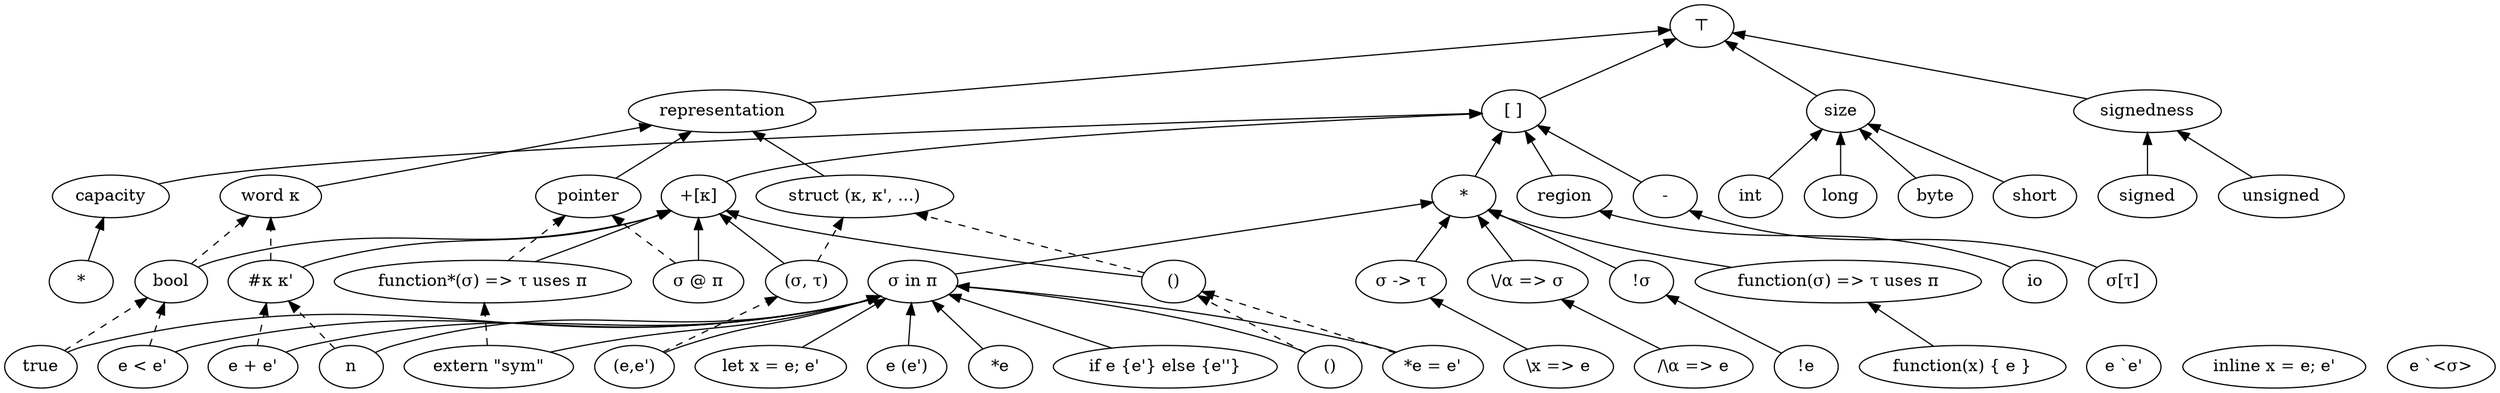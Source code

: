 digraph aith {
    // basic visualization of type system
    rankdir="BT"
    top[label="⊤"]
    kind[label="[ ]"]
    representation
    size
    signedness

    kind -> top
    representation -> top
    size -> top
    signedness -> top

    type[label="*"]
    region
    pretype[label="+[κ]"]
    boxed[label="-"]
    capacity[label="capacity"]
    pointerRep[label="pointer"]
    structRep[label="struct (κ, κ', ...)"]
    wordRep[label="word κ"]
    byte
    short
    int
    long
    signed
    unsigned

    type -> kind
    region -> kind
    pretype -> kind
    boxed -> kind
    pointerRep -> representation
    structRep -> representation
    wordRep -> representation
    byte -> size
    short -> size
    int -> size
    long -> size
    signed -> signedness
    unsigned -> signedness
    capacity -> kind

    inline[label="σ -> τ"]
    forall[label="\\/α => σ"]
    ofCourse[label="!σ"]
    functionPointer[label="function*(σ) => τ uses π"]
    functionLiteralType[label="function(σ) => τ uses π"]
    pair[label="(σ, τ)"]
    unit[label="()"]
    effect[label="σ in π"]
    shared[label="σ @ π"]
    pointer[label="σ[τ]"]
    number[label="#κ κ'"]
    boolean[label="bool"]
    world[label="io"]
    unknown[label="*"]

    inline -> type
    forall -> type
    ofCourse -> type
    functionPointer -> pretype
    functionPointer -> pointerRep [style=dashed]
    functionLiteralType -> type
    pair -> pretype
    pair -> structRep[style=dashed]
    unit -> pretype
    unit -> structRep[style=dashed]
    effect -> type
    shared -> pretype
    shared -> pointerRep[style=dashed]
    pointer -> boxed
    number -> pretype
    number -> wordRep[style=dashed]
    boolean -> pretype
    boolean -> wordRep[style=dashed]
    world -> region
    unknown -> capacity

    let[label="let x = e; e'"]
    extern[label="extern \"sym\""]
    app[label="e (e')"]
    pairIntro[label="(e,e')"]
    unitIntro[label="()"]
    read[label="*e"]
    write[label="*e = e'"]
    num[label="n"]
    arith[label="e + e'"]
    relate[label="e < e'"]
    true
    if[label="if e {e'} else {e''}"]

    functionLiteral[label="function(x) { e }"]
    inlineAbstraction[label="\\x => e"]
    inlineApplication[label="e `e'"]
    ofCourseIntro[label="!e"]
    bind[label="inline x = e; e'"]
    typeAbstraction[label="/\\α => e"]
    polyElimination[label="e `<σ>"]

    


    let -> effect
    extern -> effect
    extern -> functionPointer[style=dashed]
    app -> effect
    pairIntro -> effect
    pairIntro -> pair [style=dashed]
    unitIntro -> effect
    unitIntro -> unit [style=dashed]
    read -> effect
    write -> effect
    write -> unit[style=dashed]
    num -> effect
    num -> number[style=dashed]
    arith -> effect
    arith -> number[style=dashed]
    relate -> effect
    relate -> boolean[style=dashed]
    true -> effect
    true -> boolean[style=dashed]
    if -> effect

    functionLiteral -> functionLiteralType
    inlineAbstraction -> inline
    inlineApplication
    ofCourseIntro -> ofCourse
    bind
    typeAbstraction -> forall
    polyElimination
}
